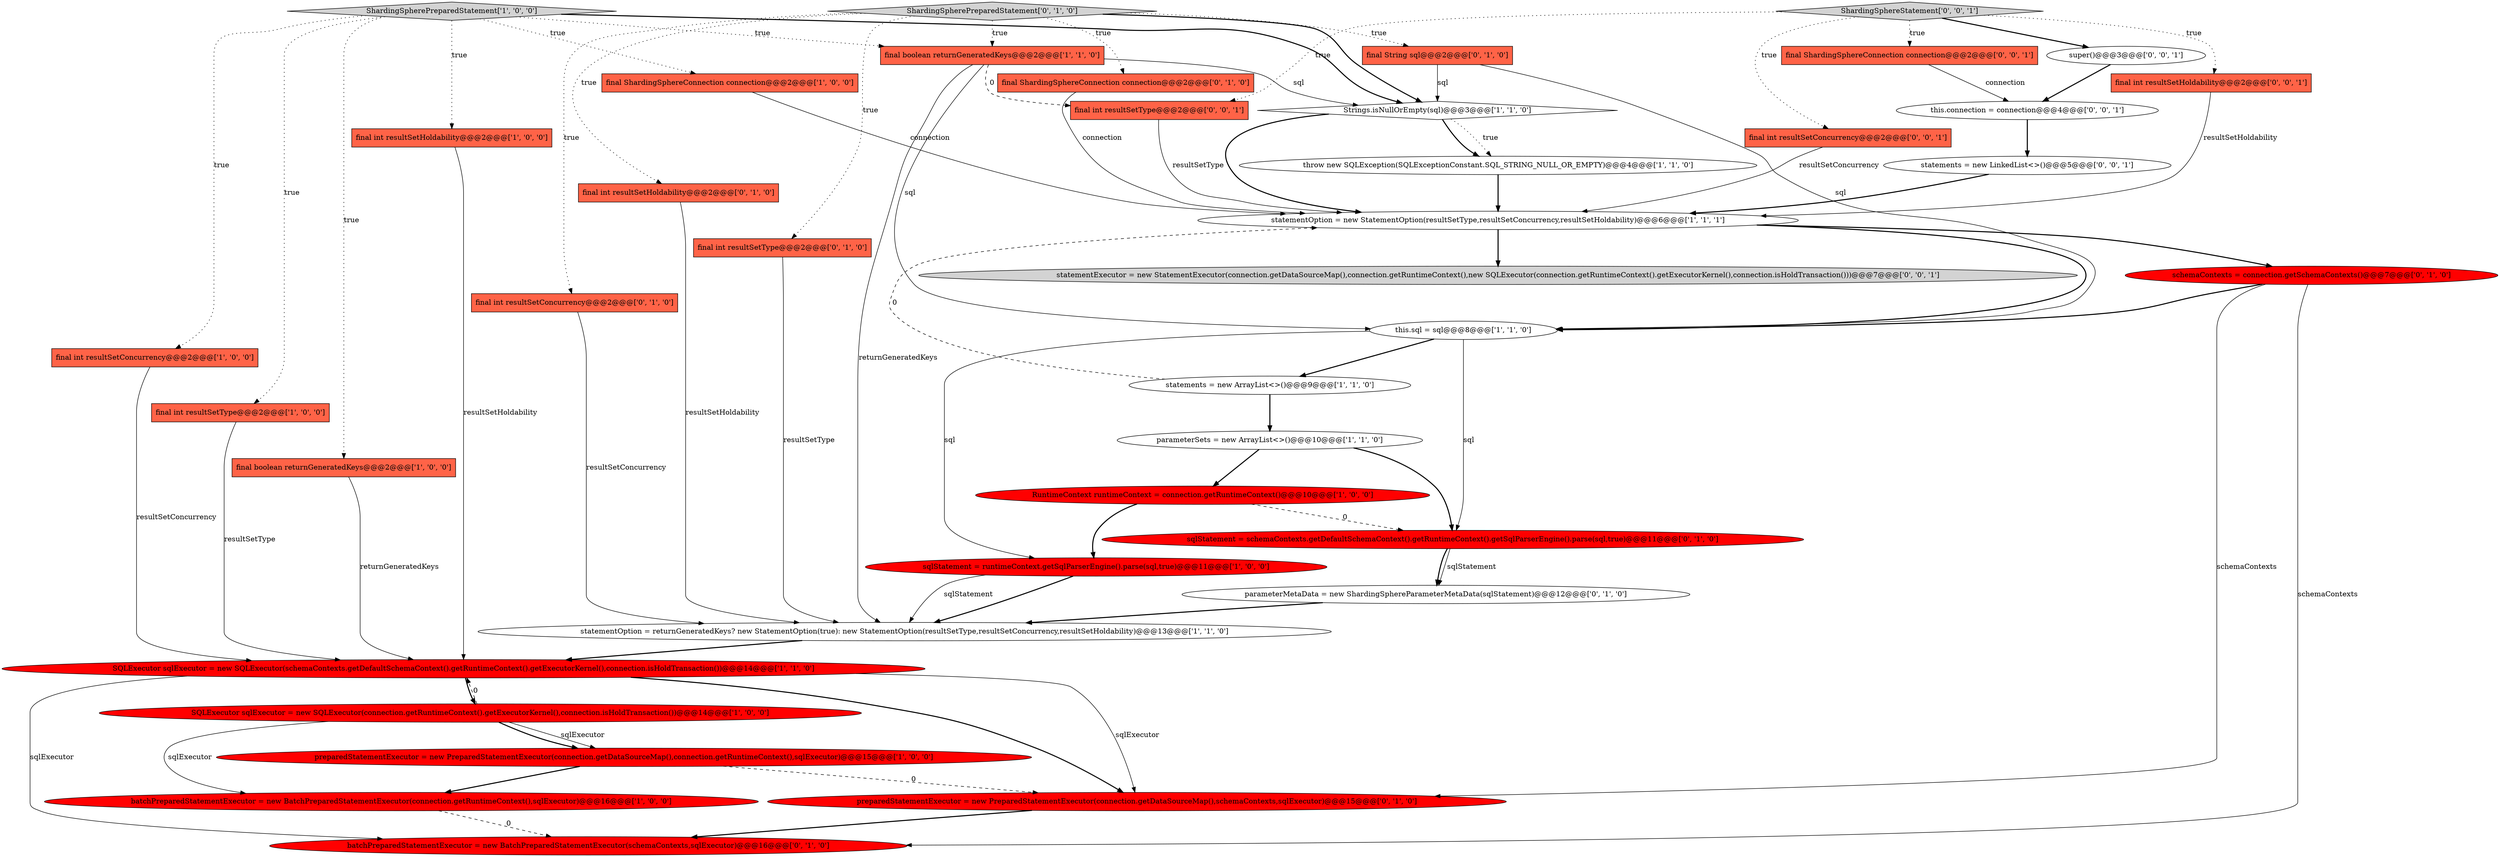digraph {
10 [style = filled, label = "final ShardingSphereConnection connection@@@2@@@['1', '0', '0']", fillcolor = tomato, shape = box image = "AAA0AAABBB1BBB"];
5 [style = filled, label = "RuntimeContext runtimeContext = connection.getRuntimeContext()@@@10@@@['1', '0', '0']", fillcolor = red, shape = ellipse image = "AAA1AAABBB1BBB"];
13 [style = filled, label = "final int resultSetHoldability@@@2@@@['1', '0', '0']", fillcolor = tomato, shape = box image = "AAA0AAABBB1BBB"];
30 [style = filled, label = "sqlStatement = schemaContexts.getDefaultSchemaContext().getRuntimeContext().getSqlParserEngine().parse(sql,true)@@@11@@@['0', '1', '0']", fillcolor = red, shape = ellipse image = "AAA1AAABBB2BBB"];
15 [style = filled, label = "SQLExecutor sqlExecutor = new SQLExecutor(schemaContexts.getDefaultSchemaContext().getRuntimeContext().getExecutorKernel(),connection.isHoldTransaction())@@@14@@@['1', '1', '0']", fillcolor = red, shape = ellipse image = "AAA1AAABBB1BBB"];
2 [style = filled, label = "SQLExecutor sqlExecutor = new SQLExecutor(connection.getRuntimeContext().getExecutorKernel(),connection.isHoldTransaction())@@@14@@@['1', '0', '0']", fillcolor = red, shape = ellipse image = "AAA1AAABBB1BBB"];
17 [style = filled, label = "statements = new ArrayList<>()@@@9@@@['1', '1', '0']", fillcolor = white, shape = ellipse image = "AAA0AAABBB1BBB"];
33 [style = filled, label = "statements = new LinkedList<>()@@@5@@@['0', '0', '1']", fillcolor = white, shape = ellipse image = "AAA0AAABBB3BBB"];
7 [style = filled, label = "sqlStatement = runtimeContext.getSqlParserEngine().parse(sql,true)@@@11@@@['1', '0', '0']", fillcolor = red, shape = ellipse image = "AAA1AAABBB1BBB"];
39 [style = filled, label = "this.connection = connection@@@4@@@['0', '0', '1']", fillcolor = white, shape = ellipse image = "AAA0AAABBB3BBB"];
28 [style = filled, label = "final int resultSetHoldability@@@2@@@['0', '1', '0']", fillcolor = tomato, shape = box image = "AAA0AAABBB2BBB"];
24 [style = filled, label = "schemaContexts = connection.getSchemaContexts()@@@7@@@['0', '1', '0']", fillcolor = red, shape = ellipse image = "AAA1AAABBB2BBB"];
34 [style = filled, label = "statementExecutor = new StatementExecutor(connection.getDataSourceMap(),connection.getRuntimeContext(),new SQLExecutor(connection.getRuntimeContext().getExecutorKernel(),connection.isHoldTransaction()))@@@7@@@['0', '0', '1']", fillcolor = lightgray, shape = ellipse image = "AAA0AAABBB3BBB"];
23 [style = filled, label = "final int resultSetType@@@2@@@['0', '1', '0']", fillcolor = tomato, shape = box image = "AAA0AAABBB2BBB"];
16 [style = filled, label = "final boolean returnGeneratedKeys@@@2@@@['1', '1', '0']", fillcolor = tomato, shape = box image = "AAA0AAABBB1BBB"];
18 [style = filled, label = "preparedStatementExecutor = new PreparedStatementExecutor(connection.getDataSourceMap(),connection.getRuntimeContext(),sqlExecutor)@@@15@@@['1', '0', '0']", fillcolor = red, shape = ellipse image = "AAA1AAABBB1BBB"];
36 [style = filled, label = "final ShardingSphereConnection connection@@@2@@@['0', '0', '1']", fillcolor = tomato, shape = box image = "AAA0AAABBB3BBB"];
9 [style = filled, label = "throw new SQLException(SQLExceptionConstant.SQL_STRING_NULL_OR_EMPTY)@@@4@@@['1', '1', '0']", fillcolor = white, shape = ellipse image = "AAA0AAABBB1BBB"];
19 [style = filled, label = "ShardingSpherePreparedStatement['1', '0', '0']", fillcolor = lightgray, shape = diamond image = "AAA0AAABBB1BBB"];
35 [style = filled, label = "super()@@@3@@@['0', '0', '1']", fillcolor = white, shape = ellipse image = "AAA0AAABBB3BBB"];
27 [style = filled, label = "final int resultSetConcurrency@@@2@@@['0', '1', '0']", fillcolor = tomato, shape = box image = "AAA0AAABBB2BBB"];
25 [style = filled, label = "parameterMetaData = new ShardingSphereParameterMetaData(sqlStatement)@@@12@@@['0', '1', '0']", fillcolor = white, shape = ellipse image = "AAA0AAABBB2BBB"];
38 [style = filled, label = "ShardingSphereStatement['0', '0', '1']", fillcolor = lightgray, shape = diamond image = "AAA0AAABBB3BBB"];
12 [style = filled, label = "batchPreparedStatementExecutor = new BatchPreparedStatementExecutor(connection.getRuntimeContext(),sqlExecutor)@@@16@@@['1', '0', '0']", fillcolor = red, shape = ellipse image = "AAA1AAABBB1BBB"];
14 [style = filled, label = "final int resultSetConcurrency@@@2@@@['1', '0', '0']", fillcolor = tomato, shape = box image = "AAA0AAABBB1BBB"];
1 [style = filled, label = "statementOption = new StatementOption(resultSetType,resultSetConcurrency,resultSetHoldability)@@@6@@@['1', '1', '1']", fillcolor = white, shape = ellipse image = "AAA0AAABBB1BBB"];
11 [style = filled, label = "statementOption = returnGeneratedKeys? new StatementOption(true): new StatementOption(resultSetType,resultSetConcurrency,resultSetHoldability)@@@13@@@['1', '1', '0']", fillcolor = white, shape = ellipse image = "AAA0AAABBB1BBB"];
3 [style = filled, label = "parameterSets = new ArrayList<>()@@@10@@@['1', '1', '0']", fillcolor = white, shape = ellipse image = "AAA0AAABBB1BBB"];
22 [style = filled, label = "final ShardingSphereConnection connection@@@2@@@['0', '1', '0']", fillcolor = tomato, shape = box image = "AAA0AAABBB2BBB"];
6 [style = filled, label = "final int resultSetType@@@2@@@['1', '0', '0']", fillcolor = tomato, shape = box image = "AAA0AAABBB1BBB"];
31 [style = filled, label = "final int resultSetConcurrency@@@2@@@['0', '0', '1']", fillcolor = tomato, shape = box image = "AAA0AAABBB3BBB"];
32 [style = filled, label = "final int resultSetHoldability@@@2@@@['0', '0', '1']", fillcolor = tomato, shape = box image = "AAA0AAABBB3BBB"];
8 [style = filled, label = "this.sql = sql@@@8@@@['1', '1', '0']", fillcolor = white, shape = ellipse image = "AAA0AAABBB1BBB"];
0 [style = filled, label = "final boolean returnGeneratedKeys@@@2@@@['1', '0', '0']", fillcolor = tomato, shape = box image = "AAA0AAABBB1BBB"];
4 [style = filled, label = "Strings.isNullOrEmpty(sql)@@@3@@@['1', '1', '0']", fillcolor = white, shape = diamond image = "AAA0AAABBB1BBB"];
26 [style = filled, label = "ShardingSpherePreparedStatement['0', '1', '0']", fillcolor = lightgray, shape = diamond image = "AAA0AAABBB2BBB"];
21 [style = filled, label = "final String sql@@@2@@@['0', '1', '0']", fillcolor = tomato, shape = box image = "AAA0AAABBB2BBB"];
20 [style = filled, label = "preparedStatementExecutor = new PreparedStatementExecutor(connection.getDataSourceMap(),schemaContexts,sqlExecutor)@@@15@@@['0', '1', '0']", fillcolor = red, shape = ellipse image = "AAA1AAABBB2BBB"];
37 [style = filled, label = "final int resultSetType@@@2@@@['0', '0', '1']", fillcolor = tomato, shape = box image = "AAA0AAABBB3BBB"];
29 [style = filled, label = "batchPreparedStatementExecutor = new BatchPreparedStatementExecutor(schemaContexts,sqlExecutor)@@@16@@@['0', '1', '0']", fillcolor = red, shape = ellipse image = "AAA1AAABBB2BBB"];
19->10 [style = dotted, label="true"];
38->37 [style = dotted, label="true"];
4->9 [style = bold, label=""];
19->14 [style = dotted, label="true"];
15->2 [style = bold, label=""];
7->11 [style = bold, label=""];
24->29 [style = solid, label="schemaContexts"];
15->20 [style = solid, label="sqlExecutor"];
1->8 [style = bold, label=""];
2->18 [style = solid, label="sqlExecutor"];
16->37 [style = dashed, label="0"];
16->4 [style = solid, label="sql"];
20->29 [style = bold, label=""];
37->1 [style = solid, label="resultSetType"];
26->27 [style = dotted, label="true"];
35->39 [style = bold, label=""];
18->12 [style = bold, label=""];
7->11 [style = solid, label="sqlStatement"];
30->25 [style = solid, label="sqlStatement"];
38->32 [style = dotted, label="true"];
2->18 [style = bold, label=""];
26->23 [style = dotted, label="true"];
30->25 [style = bold, label=""];
19->13 [style = dotted, label="true"];
33->1 [style = bold, label=""];
17->1 [style = dashed, label="0"];
26->22 [style = dotted, label="true"];
21->4 [style = solid, label="sql"];
26->4 [style = bold, label=""];
14->15 [style = solid, label="resultSetConcurrency"];
11->15 [style = bold, label=""];
39->33 [style = bold, label=""];
6->15 [style = solid, label="resultSetType"];
2->15 [style = dashed, label="0"];
23->11 [style = solid, label="resultSetType"];
16->11 [style = solid, label="returnGeneratedKeys"];
21->8 [style = solid, label="sql"];
8->17 [style = bold, label=""];
0->15 [style = solid, label="returnGeneratedKeys"];
3->5 [style = bold, label=""];
1->34 [style = bold, label=""];
36->39 [style = solid, label="connection"];
32->1 [style = solid, label="resultSetHoldability"];
16->8 [style = solid, label="sql"];
22->1 [style = solid, label="connection"];
24->20 [style = solid, label="schemaContexts"];
31->1 [style = solid, label="resultSetConcurrency"];
19->0 [style = dotted, label="true"];
26->21 [style = dotted, label="true"];
2->12 [style = solid, label="sqlExecutor"];
26->28 [style = dotted, label="true"];
1->24 [style = bold, label=""];
25->11 [style = bold, label=""];
15->20 [style = bold, label=""];
5->30 [style = dashed, label="0"];
15->29 [style = solid, label="sqlExecutor"];
19->16 [style = dotted, label="true"];
18->20 [style = dashed, label="0"];
8->30 [style = solid, label="sql"];
17->3 [style = bold, label=""];
38->31 [style = dotted, label="true"];
12->29 [style = dashed, label="0"];
5->7 [style = bold, label=""];
26->16 [style = dotted, label="true"];
4->1 [style = bold, label=""];
19->6 [style = dotted, label="true"];
19->4 [style = bold, label=""];
24->8 [style = bold, label=""];
4->9 [style = dotted, label="true"];
9->1 [style = bold, label=""];
38->35 [style = bold, label=""];
10->1 [style = solid, label="connection"];
13->15 [style = solid, label="resultSetHoldability"];
3->30 [style = bold, label=""];
38->36 [style = dotted, label="true"];
8->7 [style = solid, label="sql"];
28->11 [style = solid, label="resultSetHoldability"];
27->11 [style = solid, label="resultSetConcurrency"];
}
